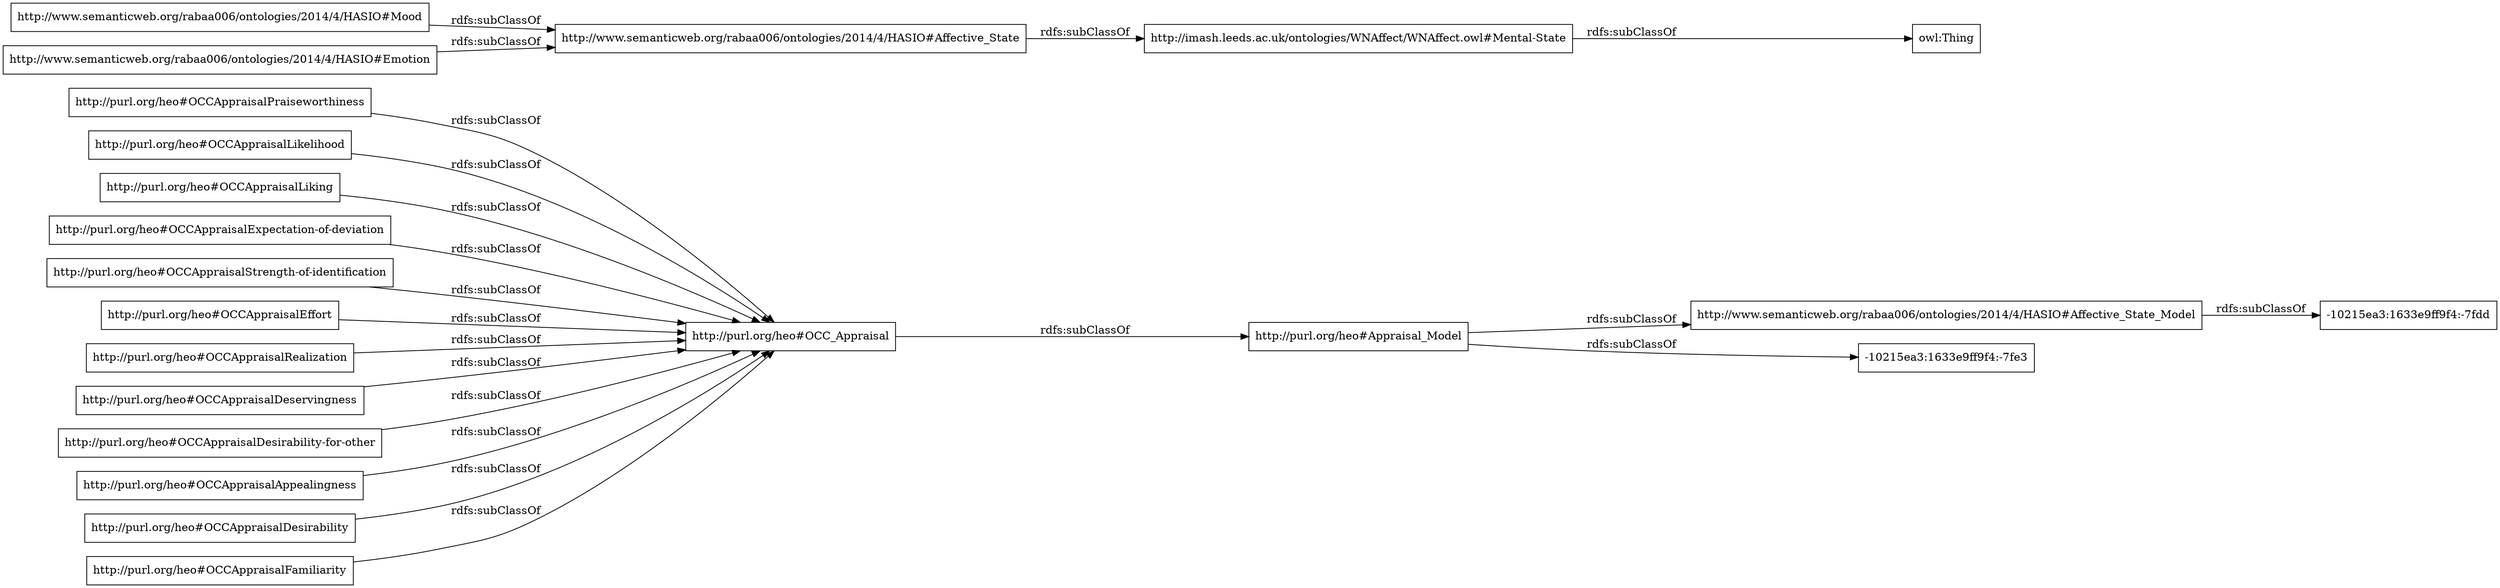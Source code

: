 digraph ar2dtool_diagram { 
rankdir=LR;
size="1000"
node [shape = rectangle, color="black"]; "http://purl.org/heo#OCCAppraisalPraiseworthiness" "http://purl.org/heo#OCCAppraisalLikelihood" "http://purl.org/heo#OCCAppraisalLiking" "http://purl.org/heo#OCCAppraisalExpectation-of-deviation" "http://purl.org/heo#OCCAppraisalStrength-of-identification" "http://www.semanticweb.org/rabaa006/ontologies/2014/4/HASIO#Mood" "http://www.semanticweb.org/rabaa006/ontologies/2014/4/HASIO#Emotion" "http://purl.org/heo#OCCAppraisalEffort" "http://www.semanticweb.org/rabaa006/ontologies/2014/4/HASIO#Affective_State" "http://purl.org/heo#OCCAppraisalRealization" "http://purl.org/heo#OCCAppraisalDeservingness" "http://purl.org/heo#OCC_Appraisal" "http://purl.org/heo#OCCAppraisalDesirability-for-other" "-10215ea3:1633e9ff9f4:-7fdd" "http://purl.org/heo#OCCAppraisalAppealingness" "http://purl.org/heo#OCCAppraisalDesirability" "http://imash.leeds.ac.uk/ontologies/WNAffect/WNAffect.owl#Mental-State" "http://purl.org/heo#OCCAppraisalFamiliarity" "http://www.semanticweb.org/rabaa006/ontologies/2014/4/HASIO#Affective_State_Model" "-10215ea3:1633e9ff9f4:-7fe3" "http://purl.org/heo#Appraisal_Model" ; /*classes style*/
	"http://purl.org/heo#OCCAppraisalStrength-of-identification" -> "http://purl.org/heo#OCC_Appraisal" [ label = "rdfs:subClassOf" ];
	"http://purl.org/heo#OCCAppraisalExpectation-of-deviation" -> "http://purl.org/heo#OCC_Appraisal" [ label = "rdfs:subClassOf" ];
	"http://purl.org/heo#OCCAppraisalLiking" -> "http://purl.org/heo#OCC_Appraisal" [ label = "rdfs:subClassOf" ];
	"http://purl.org/heo#OCCAppraisalRealization" -> "http://purl.org/heo#OCC_Appraisal" [ label = "rdfs:subClassOf" ];
	"http://www.semanticweb.org/rabaa006/ontologies/2014/4/HASIO#Emotion" -> "http://www.semanticweb.org/rabaa006/ontologies/2014/4/HASIO#Affective_State" [ label = "rdfs:subClassOf" ];
	"http://imash.leeds.ac.uk/ontologies/WNAffect/WNAffect.owl#Mental-State" -> "owl:Thing" [ label = "rdfs:subClassOf" ];
	"http://purl.org/heo#OCCAppraisalEffort" -> "http://purl.org/heo#OCC_Appraisal" [ label = "rdfs:subClassOf" ];
	"http://purl.org/heo#OCCAppraisalAppealingness" -> "http://purl.org/heo#OCC_Appraisal" [ label = "rdfs:subClassOf" ];
	"http://www.semanticweb.org/rabaa006/ontologies/2014/4/HASIO#Affective_State" -> "http://imash.leeds.ac.uk/ontologies/WNAffect/WNAffect.owl#Mental-State" [ label = "rdfs:subClassOf" ];
	"http://purl.org/heo#OCCAppraisalDesirability-for-other" -> "http://purl.org/heo#OCC_Appraisal" [ label = "rdfs:subClassOf" ];
	"http://purl.org/heo#OCCAppraisalFamiliarity" -> "http://purl.org/heo#OCC_Appraisal" [ label = "rdfs:subClassOf" ];
	"http://purl.org/heo#OCCAppraisalDesirability" -> "http://purl.org/heo#OCC_Appraisal" [ label = "rdfs:subClassOf" ];
	"http://purl.org/heo#OCCAppraisalPraiseworthiness" -> "http://purl.org/heo#OCC_Appraisal" [ label = "rdfs:subClassOf" ];
	"http://purl.org/heo#OCCAppraisalLikelihood" -> "http://purl.org/heo#OCC_Appraisal" [ label = "rdfs:subClassOf" ];
	"http://www.semanticweb.org/rabaa006/ontologies/2014/4/HASIO#Affective_State_Model" -> "-10215ea3:1633e9ff9f4:-7fdd" [ label = "rdfs:subClassOf" ];
	"http://purl.org/heo#OCCAppraisalDeservingness" -> "http://purl.org/heo#OCC_Appraisal" [ label = "rdfs:subClassOf" ];
	"http://purl.org/heo#Appraisal_Model" -> "-10215ea3:1633e9ff9f4:-7fe3" [ label = "rdfs:subClassOf" ];
	"http://purl.org/heo#Appraisal_Model" -> "http://www.semanticweb.org/rabaa006/ontologies/2014/4/HASIO#Affective_State_Model" [ label = "rdfs:subClassOf" ];
	"http://www.semanticweb.org/rabaa006/ontologies/2014/4/HASIO#Mood" -> "http://www.semanticweb.org/rabaa006/ontologies/2014/4/HASIO#Affective_State" [ label = "rdfs:subClassOf" ];
	"http://purl.org/heo#OCC_Appraisal" -> "http://purl.org/heo#Appraisal_Model" [ label = "rdfs:subClassOf" ];

}
